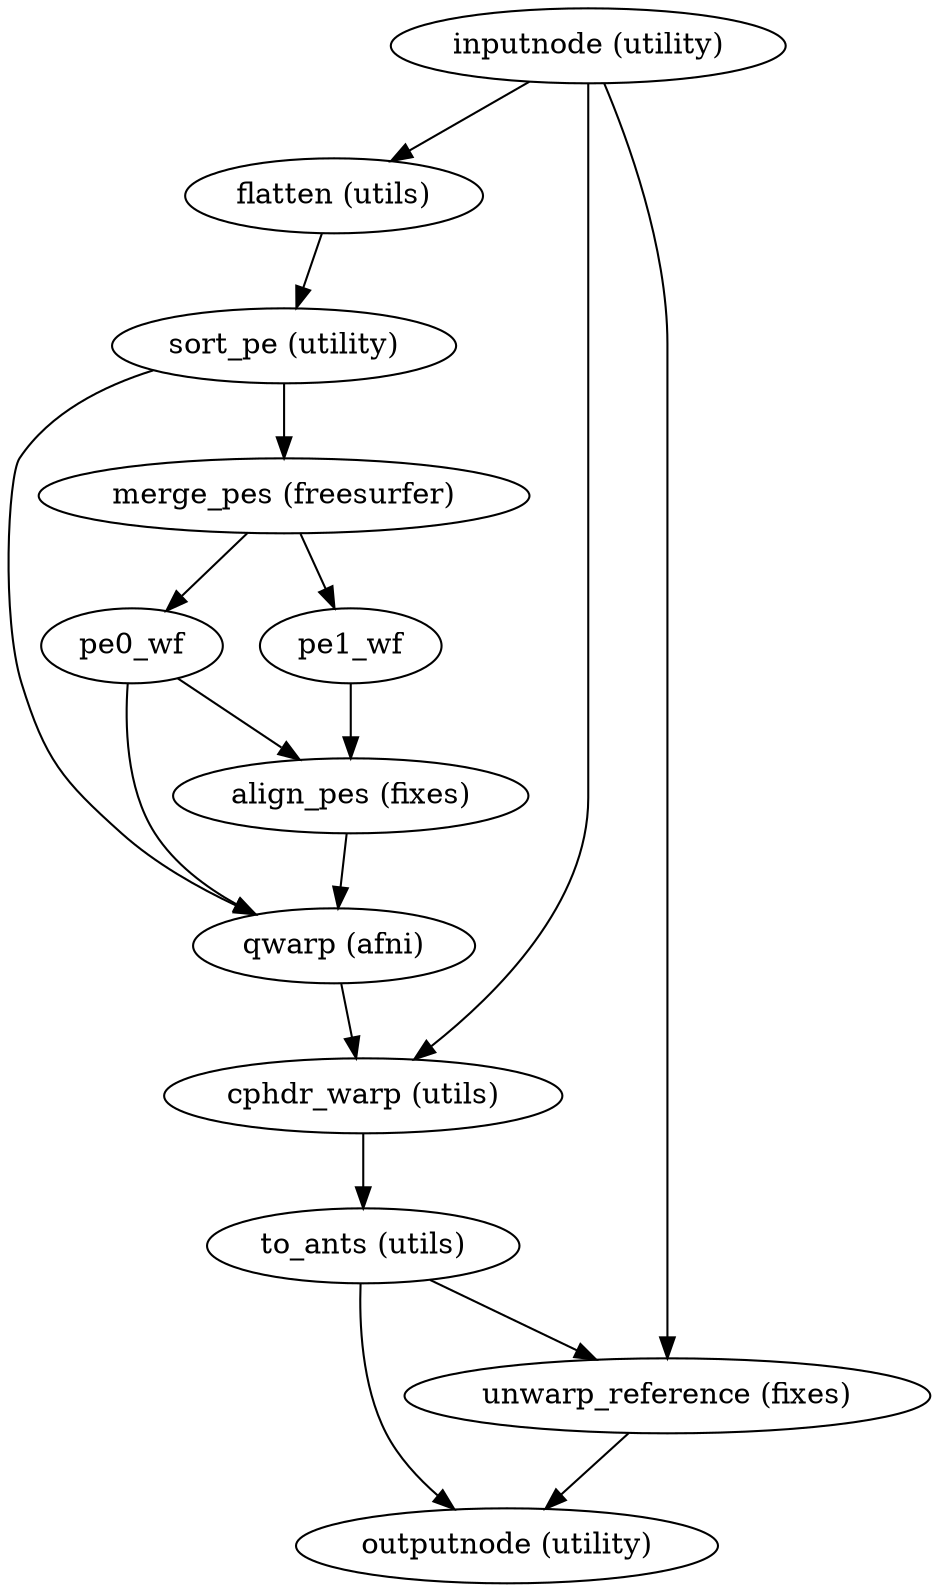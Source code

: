 strict digraph  {
"inputnode (utility)";
"flatten (utils)";
"cphdr_warp (utils)";
"unwarp_reference (fixes)";
"sort_pe (utility)";
"qwarp (afni)";
"merge_pes (freesurfer)";
pe0_wf;
pe1_wf;
"align_pes (fixes)";
"to_ants (utils)";
"outputnode (utility)";
"inputnode (utility)" -> "flatten (utils)";
"inputnode (utility)" -> "cphdr_warp (utils)";
"inputnode (utility)" -> "unwarp_reference (fixes)";
"flatten (utils)" -> "sort_pe (utility)";
"cphdr_warp (utils)" -> "to_ants (utils)";
"unwarp_reference (fixes)" -> "outputnode (utility)";
"sort_pe (utility)" -> "qwarp (afni)";
"sort_pe (utility)" -> "merge_pes (freesurfer)";
"qwarp (afni)" -> "cphdr_warp (utils)";
"merge_pes (freesurfer)" -> pe0_wf;
"merge_pes (freesurfer)" -> pe1_wf;
pe0_wf -> "align_pes (fixes)";
pe0_wf -> "qwarp (afni)";
pe1_wf -> "align_pes (fixes)";
"align_pes (fixes)" -> "qwarp (afni)";
"to_ants (utils)" -> "unwarp_reference (fixes)";
"to_ants (utils)" -> "outputnode (utility)";
}
